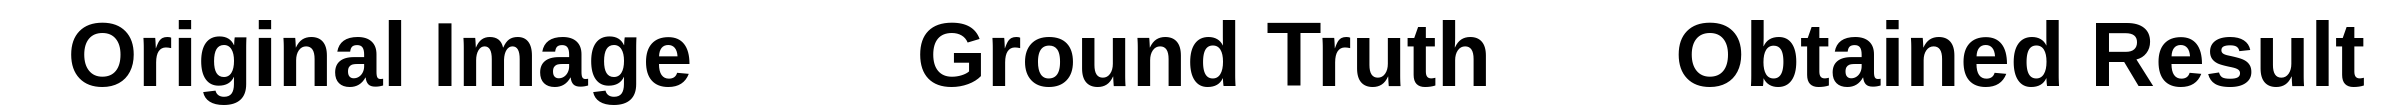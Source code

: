 <mxfile version="22.1.4" type="device">
  <diagram name="Page-1" id="JLppSDSjcVKa9NSkoYT0">
    <mxGraphModel dx="2607" dy="1669" grid="1" gridSize="10" guides="1" tooltips="1" connect="1" arrows="1" fold="1" page="1" pageScale="1" pageWidth="827" pageHeight="1169" math="0" shadow="0">
      <root>
        <mxCell id="0" />
        <mxCell id="1" parent="0" />
        <mxCell id="Mott5p-Jr3pgpUpNHuW7-2" value="&lt;font style=&quot;font-size: 45px;&quot;&gt;&lt;b&gt;Original Image&lt;/b&gt;&lt;/font&gt;" style="text;html=1;strokeColor=none;fillColor=none;align=center;verticalAlign=middle;whiteSpace=wrap;rounded=0;" parent="1" vertex="1">
          <mxGeometry x="240" y="102" width="380" height="30" as="geometry" />
        </mxCell>
        <mxCell id="Mott5p-Jr3pgpUpNHuW7-3" value="&lt;font style=&quot;font-size: 45px;&quot;&gt;&lt;b&gt;Ground Truth&lt;/b&gt;&lt;/font&gt;" style="text;html=1;strokeColor=none;fillColor=none;align=center;verticalAlign=middle;whiteSpace=wrap;rounded=0;" parent="1" vertex="1">
          <mxGeometry x="652" y="102" width="380" height="30" as="geometry" />
        </mxCell>
        <mxCell id="Mott5p-Jr3pgpUpNHuW7-4" value="&lt;span style=&quot;font-size: 45px;&quot;&gt;&lt;b&gt;Obtained Result&lt;/b&gt;&lt;/span&gt;" style="text;html=1;strokeColor=none;fillColor=none;align=center;verticalAlign=middle;whiteSpace=wrap;rounded=0;" parent="1" vertex="1">
          <mxGeometry x="1060" y="102" width="380" height="30" as="geometry" />
        </mxCell>
      </root>
    </mxGraphModel>
  </diagram>
</mxfile>
